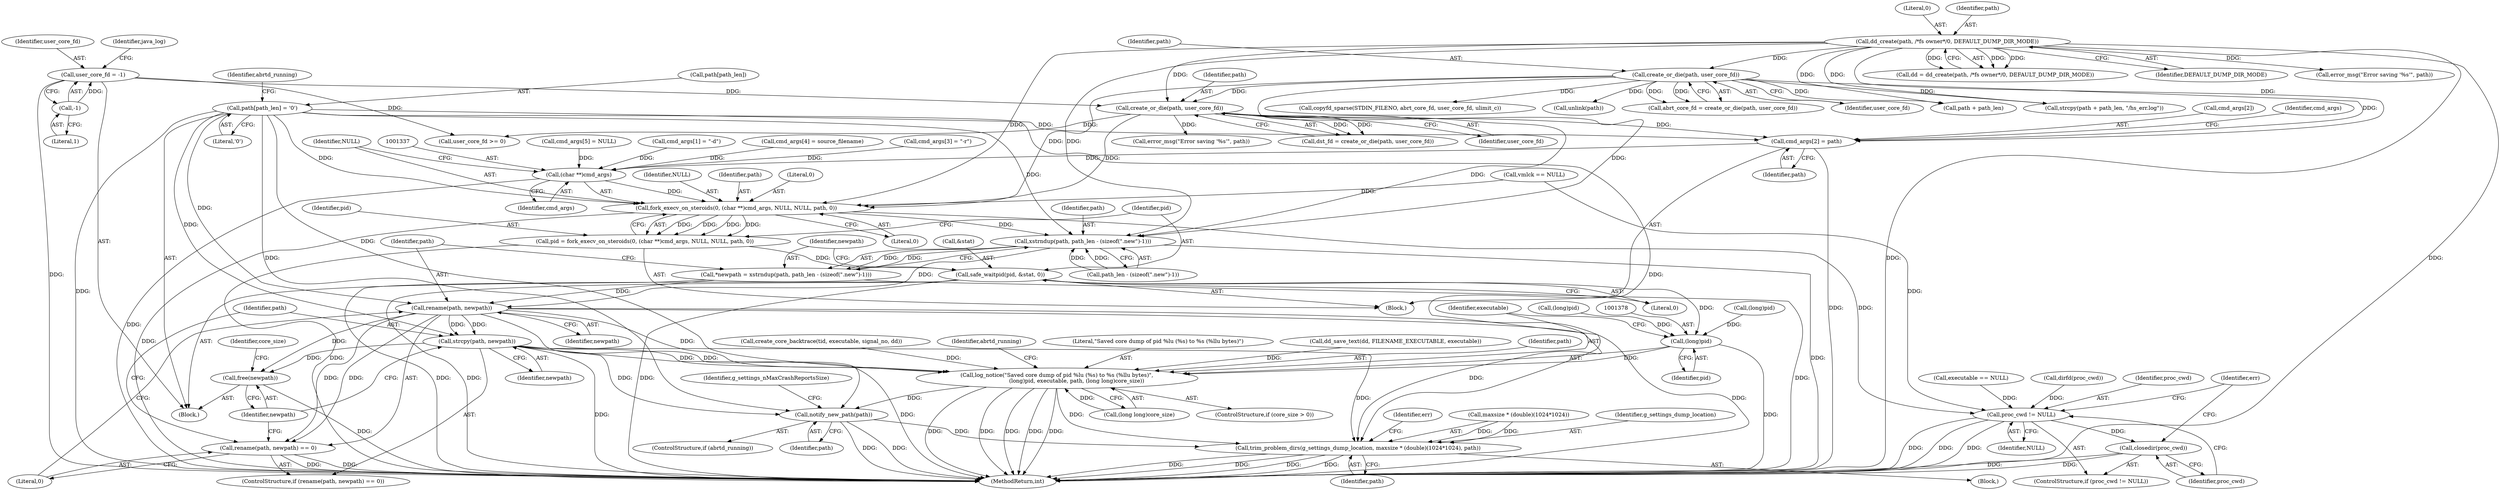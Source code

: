 digraph "0_abrt_3c1b60cfa62d39e5fff5a53a5bc53dae189e740e@array" {
"1001311" [label="(Call,cmd_args[2] = path)"];
"1001150" [label="(Call,create_or_die(path, user_core_fd))"];
"1000777" [label="(Call,dd_create(path, /*fs owner*/0, DEFAULT_DUMP_DIR_MODE))"];
"1001286" [label="(Call,path[path_len] = '\0')"];
"1001244" [label="(Call,create_or_die(path, user_core_fd))"];
"1001190" [label="(Call,user_core_fd = -1)"];
"1001192" [label="(Call,-1)"];
"1001336" [label="(Call,(char **)cmd_args)"];
"1001334" [label="(Call,fork_execv_on_steroids(0, (char **)cmd_args, NULL, NULL, path, 0))"];
"1001332" [label="(Call,pid = fork_execv_on_steroids(0, (char **)cmd_args, NULL, NULL, path, 0))"];
"1001344" [label="(Call,safe_waitpid(pid, &stat, 0))"];
"1001377" [label="(Call,(long)pid)"];
"1001375" [label="(Call,log_notice(\"Saved core dump of pid %lu (%s) to %s (%llu bytes)\",\n                       (long)pid, executable, path, (long long)core_size))"];
"1001387" [label="(Call,notify_new_path(path))"];
"1001405" [label="(Call,trim_problem_dirs(g_settings_dump_location, maxsize * (double)(1024*1024), path))"];
"1001352" [label="(Call,xstrndup(path, path_len - (sizeof(\".new\")-1)))"];
"1001350" [label="(Call,*newpath = xstrndup(path, path_len - (sizeof(\".new\")-1)))"];
"1001362" [label="(Call,rename(path, newpath))"];
"1001361" [label="(Call,rename(path, newpath) == 0)"];
"1001366" [label="(Call,strcpy(path, newpath))"];
"1001369" [label="(Call,free(newpath))"];
"1001440" [label="(Call,proc_cwd != NULL)"];
"1001443" [label="(Call,closedir(proc_cwd))"];
"1001326" [label="(Call,cmd_args[5] = NULL)"];
"1001191" [label="(Identifier,user_core_fd)"];
"1001385" [label="(ControlStructure,if (abrtd_running))"];
"1001221" [label="(Call,(long)pid)"];
"1000783" [label="(Block,)"];
"1001444" [label="(Identifier,proc_cwd)"];
"1001350" [label="(Call,*newpath = xstrndup(path, path_len - (sizeof(\".new\")-1)))"];
"1001306" [label="(Call,cmd_args[1] = \"-d\")"];
"1001246" [label="(Identifier,user_core_fd)"];
"1000994" [label="(Call,dd_save_text(dd, FILENAME_EXECUTABLE, executable))"];
"1001360" [label="(ControlStructure,if (rename(path, newpath) == 0))"];
"1001381" [label="(Identifier,path)"];
"1001155" [label="(Call,copyfd_sparse(STDIN_FILENO, abrt_core_fd, user_core_fd, ulimit_c))"];
"1001405" [label="(Call,trim_problem_dirs(g_settings_dump_location, maxsize * (double)(1024*1024), path))"];
"1001373" [label="(Identifier,core_size)"];
"1000777" [label="(Call,dd_create(path, /*fs owner*/0, DEFAULT_DUMP_DIR_MODE))"];
"1001443" [label="(Call,closedir(proc_cwd))"];
"1001297" [label="(Block,)"];
"1001446" [label="(Identifier,err)"];
"1001190" [label="(Call,user_core_fd = -1)"];
"1001362" [label="(Call,rename(path, newpath))"];
"1001379" [label="(Identifier,pid)"];
"1001442" [label="(Identifier,NULL)"];
"1001387" [label="(Call,notify_new_path(path))"];
"1001342" [label="(Literal,0)"];
"1001364" [label="(Identifier,newpath)"];
"1001311" [label="(Call,cmd_args[2] = path)"];
"1001354" [label="(Call,path_len - (sizeof(\".new\")-1))"];
"1001340" [label="(Identifier,NULL)"];
"1001178" [label="(Call,unlink(path))"];
"1001321" [label="(Call,cmd_args[4] = source_filename)"];
"1001286" [label="(Call,path[path_len] = '\0')"];
"1001264" [label="(Call,error_msg(\"Error saving '%s'\", path))"];
"1001416" [label="(Identifier,err)"];
"1001242" [label="(Call,dst_fd = create_or_die(path, user_core_fd))"];
"1001148" [label="(Call,abrt_core_fd = create_or_die(path, user_core_fd))"];
"1001431" [label="(Call,user_core_fd >= 0)"];
"1001380" [label="(Identifier,executable)"];
"1001344" [label="(Call,safe_waitpid(pid, &stat, 0))"];
"1001382" [label="(Call,(long long)core_size)"];
"1001363" [label="(Identifier,path)"];
"1001312" [label="(Call,cmd_args[2])"];
"1001388" [label="(Identifier,path)"];
"1001370" [label="(Identifier,newpath)"];
"1001351" [label="(Identifier,newpath)"];
"1001276" [label="(Call,create_core_backtrace(tid, executable, signal_no, dd))"];
"1001332" [label="(Call,pid = fork_execv_on_steroids(0, (char **)cmd_args, NULL, NULL, path, 0))"];
"1001290" [label="(Literal,'\0')"];
"1001237" [label="(Call,path + path_len)"];
"1001236" [label="(Call,strcpy(path + path_len, \"/hs_err.log\"))"];
"1001367" [label="(Identifier,path)"];
"1001244" [label="(Call,create_or_die(path, user_core_fd))"];
"1001365" [label="(Literal,0)"];
"1001352" [label="(Call,xstrndup(path, path_len - (sizeof(\".new\")-1)))"];
"1001293" [label="(Identifier,abrtd_running)"];
"1001341" [label="(Identifier,path)"];
"1001361" [label="(Call,rename(path, newpath) == 0)"];
"1001377" [label="(Call,(long)pid)"];
"1001287" [label="(Call,path[path_len])"];
"1001447" [label="(MethodReturn,int)"];
"1001152" [label="(Identifier,user_core_fd)"];
"1001336" [label="(Call,(char **)cmd_args)"];
"1001439" [label="(ControlStructure,if (proc_cwd != NULL))"];
"1001348" [label="(Literal,0)"];
"1001315" [label="(Identifier,path)"];
"1001151" [label="(Identifier,path)"];
"1001200" [label="(Call,(long)pid)"];
"1001150" [label="(Call,create_or_die(path, user_core_fd))"];
"1001386" [label="(Identifier,abrtd_running)"];
"1001391" [label="(Identifier,g_settings_nMaxCrashReportsSize)"];
"1000775" [label="(Call,dd = dd_create(path, /*fs owner*/0, DEFAULT_DUMP_DIR_MODE))"];
"1001407" [label="(Call,maxsize * (double)(1024*1024))"];
"1000780" [label="(Identifier,DEFAULT_DUMP_DIR_MODE)"];
"1001316" [label="(Call,cmd_args[3] = \"-r\")"];
"1001333" [label="(Identifier,pid)"];
"1001440" [label="(Call,proc_cwd != NULL)"];
"1001353" [label="(Identifier,path)"];
"1000779" [label="(Literal,0)"];
"1001375" [label="(Call,log_notice(\"Saved core dump of pid %lu (%s) to %s (%llu bytes)\",\n                       (long)pid, executable, path, (long long)core_size))"];
"1001414" [label="(Identifier,path)"];
"1001406" [label="(Identifier,g_settings_dump_location)"];
"1001335" [label="(Literal,0)"];
"1001318" [label="(Identifier,cmd_args)"];
"1001339" [label="(Identifier,NULL)"];
"1001136" [label="(Call,error_msg(\"Error saving '%s'\", path))"];
"1001102" [label="(Call,vmlck == NULL)"];
"1001345" [label="(Identifier,pid)"];
"1001371" [label="(ControlStructure,if (core_size > 0))"];
"1001376" [label="(Literal,\"Saved core dump of pid %lu (%s) to %s (%llu bytes)\")"];
"1001334" [label="(Call,fork_execv_on_steroids(0, (char **)cmd_args, NULL, NULL, path, 0))"];
"1001366" [label="(Call,strcpy(path, newpath))"];
"1001346" [label="(Call,&stat)"];
"1000579" [label="(Call,executable == NULL)"];
"1001435" [label="(Call,dirfd(proc_cwd))"];
"1001393" [label="(Block,)"];
"1001338" [label="(Identifier,cmd_args)"];
"1001369" [label="(Call,free(newpath))"];
"1000778" [label="(Identifier,path)"];
"1001245" [label="(Identifier,path)"];
"1001192" [label="(Call,-1)"];
"1001441" [label="(Identifier,proc_cwd)"];
"1001368" [label="(Identifier,newpath)"];
"1001193" [label="(Literal,1)"];
"1001197" [label="(Identifier,java_log)"];
"1001311" -> "1001297"  [label="AST: "];
"1001311" -> "1001315"  [label="CFG: "];
"1001312" -> "1001311"  [label="AST: "];
"1001315" -> "1001311"  [label="AST: "];
"1001318" -> "1001311"  [label="CFG: "];
"1001311" -> "1001447"  [label="DDG: "];
"1001150" -> "1001311"  [label="DDG: "];
"1000777" -> "1001311"  [label="DDG: "];
"1001286" -> "1001311"  [label="DDG: "];
"1001244" -> "1001311"  [label="DDG: "];
"1001311" -> "1001336"  [label="DDG: "];
"1001150" -> "1001148"  [label="AST: "];
"1001150" -> "1001152"  [label="CFG: "];
"1001151" -> "1001150"  [label="AST: "];
"1001152" -> "1001150"  [label="AST: "];
"1001148" -> "1001150"  [label="CFG: "];
"1001150" -> "1001148"  [label="DDG: "];
"1001150" -> "1001148"  [label="DDG: "];
"1000777" -> "1001150"  [label="DDG: "];
"1001150" -> "1001155"  [label="DDG: "];
"1001150" -> "1001178"  [label="DDG: "];
"1001150" -> "1001236"  [label="DDG: "];
"1001150" -> "1001237"  [label="DDG: "];
"1001150" -> "1001244"  [label="DDG: "];
"1001150" -> "1001334"  [label="DDG: "];
"1001150" -> "1001352"  [label="DDG: "];
"1000777" -> "1000775"  [label="AST: "];
"1000777" -> "1000780"  [label="CFG: "];
"1000778" -> "1000777"  [label="AST: "];
"1000779" -> "1000777"  [label="AST: "];
"1000780" -> "1000777"  [label="AST: "];
"1000775" -> "1000777"  [label="CFG: "];
"1000777" -> "1001447"  [label="DDG: "];
"1000777" -> "1001447"  [label="DDG: "];
"1000777" -> "1000775"  [label="DDG: "];
"1000777" -> "1000775"  [label="DDG: "];
"1000777" -> "1000775"  [label="DDG: "];
"1000777" -> "1001136"  [label="DDG: "];
"1000777" -> "1001236"  [label="DDG: "];
"1000777" -> "1001237"  [label="DDG: "];
"1000777" -> "1001244"  [label="DDG: "];
"1000777" -> "1001334"  [label="DDG: "];
"1000777" -> "1001352"  [label="DDG: "];
"1001286" -> "1000783"  [label="AST: "];
"1001286" -> "1001290"  [label="CFG: "];
"1001287" -> "1001286"  [label="AST: "];
"1001290" -> "1001286"  [label="AST: "];
"1001293" -> "1001286"  [label="CFG: "];
"1001286" -> "1001447"  [label="DDG: "];
"1001286" -> "1001334"  [label="DDG: "];
"1001286" -> "1001352"  [label="DDG: "];
"1001286" -> "1001362"  [label="DDG: "];
"1001286" -> "1001366"  [label="DDG: "];
"1001286" -> "1001375"  [label="DDG: "];
"1001286" -> "1001387"  [label="DDG: "];
"1001286" -> "1001405"  [label="DDG: "];
"1001244" -> "1001242"  [label="AST: "];
"1001244" -> "1001246"  [label="CFG: "];
"1001245" -> "1001244"  [label="AST: "];
"1001246" -> "1001244"  [label="AST: "];
"1001242" -> "1001244"  [label="CFG: "];
"1001244" -> "1001242"  [label="DDG: "];
"1001244" -> "1001242"  [label="DDG: "];
"1001190" -> "1001244"  [label="DDG: "];
"1001244" -> "1001264"  [label="DDG: "];
"1001244" -> "1001334"  [label="DDG: "];
"1001244" -> "1001352"  [label="DDG: "];
"1001244" -> "1001431"  [label="DDG: "];
"1001190" -> "1000783"  [label="AST: "];
"1001190" -> "1001192"  [label="CFG: "];
"1001191" -> "1001190"  [label="AST: "];
"1001192" -> "1001190"  [label="AST: "];
"1001197" -> "1001190"  [label="CFG: "];
"1001190" -> "1001447"  [label="DDG: "];
"1001192" -> "1001190"  [label="DDG: "];
"1001190" -> "1001431"  [label="DDG: "];
"1001192" -> "1001193"  [label="CFG: "];
"1001193" -> "1001192"  [label="AST: "];
"1001336" -> "1001334"  [label="AST: "];
"1001336" -> "1001338"  [label="CFG: "];
"1001337" -> "1001336"  [label="AST: "];
"1001338" -> "1001336"  [label="AST: "];
"1001339" -> "1001336"  [label="CFG: "];
"1001336" -> "1001447"  [label="DDG: "];
"1001336" -> "1001334"  [label="DDG: "];
"1001306" -> "1001336"  [label="DDG: "];
"1001321" -> "1001336"  [label="DDG: "];
"1001316" -> "1001336"  [label="DDG: "];
"1001326" -> "1001336"  [label="DDG: "];
"1001334" -> "1001332"  [label="AST: "];
"1001334" -> "1001342"  [label="CFG: "];
"1001335" -> "1001334"  [label="AST: "];
"1001339" -> "1001334"  [label="AST: "];
"1001340" -> "1001334"  [label="AST: "];
"1001341" -> "1001334"  [label="AST: "];
"1001342" -> "1001334"  [label="AST: "];
"1001332" -> "1001334"  [label="CFG: "];
"1001334" -> "1001447"  [label="DDG: "];
"1001334" -> "1001332"  [label="DDG: "];
"1001334" -> "1001332"  [label="DDG: "];
"1001334" -> "1001332"  [label="DDG: "];
"1001334" -> "1001332"  [label="DDG: "];
"1001102" -> "1001334"  [label="DDG: "];
"1001334" -> "1001352"  [label="DDG: "];
"1001334" -> "1001440"  [label="DDG: "];
"1001332" -> "1001297"  [label="AST: "];
"1001333" -> "1001332"  [label="AST: "];
"1001345" -> "1001332"  [label="CFG: "];
"1001332" -> "1001447"  [label="DDG: "];
"1001332" -> "1001344"  [label="DDG: "];
"1001344" -> "1001297"  [label="AST: "];
"1001344" -> "1001348"  [label="CFG: "];
"1001345" -> "1001344"  [label="AST: "];
"1001346" -> "1001344"  [label="AST: "];
"1001348" -> "1001344"  [label="AST: "];
"1001351" -> "1001344"  [label="CFG: "];
"1001344" -> "1001447"  [label="DDG: "];
"1001344" -> "1001447"  [label="DDG: "];
"1001344" -> "1001447"  [label="DDG: "];
"1001344" -> "1001377"  [label="DDG: "];
"1001377" -> "1001375"  [label="AST: "];
"1001377" -> "1001379"  [label="CFG: "];
"1001378" -> "1001377"  [label="AST: "];
"1001379" -> "1001377"  [label="AST: "];
"1001380" -> "1001377"  [label="CFG: "];
"1001377" -> "1001447"  [label="DDG: "];
"1001377" -> "1001375"  [label="DDG: "];
"1001221" -> "1001377"  [label="DDG: "];
"1001200" -> "1001377"  [label="DDG: "];
"1001375" -> "1001371"  [label="AST: "];
"1001375" -> "1001382"  [label="CFG: "];
"1001376" -> "1001375"  [label="AST: "];
"1001380" -> "1001375"  [label="AST: "];
"1001381" -> "1001375"  [label="AST: "];
"1001382" -> "1001375"  [label="AST: "];
"1001386" -> "1001375"  [label="CFG: "];
"1001375" -> "1001447"  [label="DDG: "];
"1001375" -> "1001447"  [label="DDG: "];
"1001375" -> "1001447"  [label="DDG: "];
"1001375" -> "1001447"  [label="DDG: "];
"1001375" -> "1001447"  [label="DDG: "];
"1001276" -> "1001375"  [label="DDG: "];
"1000994" -> "1001375"  [label="DDG: "];
"1001362" -> "1001375"  [label="DDG: "];
"1001366" -> "1001375"  [label="DDG: "];
"1001382" -> "1001375"  [label="DDG: "];
"1001375" -> "1001387"  [label="DDG: "];
"1001375" -> "1001405"  [label="DDG: "];
"1001387" -> "1001385"  [label="AST: "];
"1001387" -> "1001388"  [label="CFG: "];
"1001388" -> "1001387"  [label="AST: "];
"1001391" -> "1001387"  [label="CFG: "];
"1001387" -> "1001447"  [label="DDG: "];
"1001387" -> "1001447"  [label="DDG: "];
"1001362" -> "1001387"  [label="DDG: "];
"1001366" -> "1001387"  [label="DDG: "];
"1001387" -> "1001405"  [label="DDG: "];
"1001405" -> "1001393"  [label="AST: "];
"1001405" -> "1001414"  [label="CFG: "];
"1001406" -> "1001405"  [label="AST: "];
"1001407" -> "1001405"  [label="AST: "];
"1001414" -> "1001405"  [label="AST: "];
"1001416" -> "1001405"  [label="CFG: "];
"1001405" -> "1001447"  [label="DDG: "];
"1001405" -> "1001447"  [label="DDG: "];
"1001405" -> "1001447"  [label="DDG: "];
"1001405" -> "1001447"  [label="DDG: "];
"1001407" -> "1001405"  [label="DDG: "];
"1001407" -> "1001405"  [label="DDG: "];
"1001362" -> "1001405"  [label="DDG: "];
"1001366" -> "1001405"  [label="DDG: "];
"1001352" -> "1001350"  [label="AST: "];
"1001352" -> "1001354"  [label="CFG: "];
"1001353" -> "1001352"  [label="AST: "];
"1001354" -> "1001352"  [label="AST: "];
"1001350" -> "1001352"  [label="CFG: "];
"1001352" -> "1001447"  [label="DDG: "];
"1001352" -> "1001350"  [label="DDG: "];
"1001352" -> "1001350"  [label="DDG: "];
"1001354" -> "1001352"  [label="DDG: "];
"1001354" -> "1001352"  [label="DDG: "];
"1001352" -> "1001362"  [label="DDG: "];
"1001350" -> "1000783"  [label="AST: "];
"1001351" -> "1001350"  [label="AST: "];
"1001363" -> "1001350"  [label="CFG: "];
"1001350" -> "1001447"  [label="DDG: "];
"1001350" -> "1001362"  [label="DDG: "];
"1001362" -> "1001361"  [label="AST: "];
"1001362" -> "1001364"  [label="CFG: "];
"1001363" -> "1001362"  [label="AST: "];
"1001364" -> "1001362"  [label="AST: "];
"1001365" -> "1001362"  [label="CFG: "];
"1001362" -> "1001447"  [label="DDG: "];
"1001362" -> "1001361"  [label="DDG: "];
"1001362" -> "1001361"  [label="DDG: "];
"1001362" -> "1001366"  [label="DDG: "];
"1001362" -> "1001366"  [label="DDG: "];
"1001362" -> "1001369"  [label="DDG: "];
"1001361" -> "1001360"  [label="AST: "];
"1001361" -> "1001365"  [label="CFG: "];
"1001365" -> "1001361"  [label="AST: "];
"1001367" -> "1001361"  [label="CFG: "];
"1001370" -> "1001361"  [label="CFG: "];
"1001361" -> "1001447"  [label="DDG: "];
"1001361" -> "1001447"  [label="DDG: "];
"1001366" -> "1001360"  [label="AST: "];
"1001366" -> "1001368"  [label="CFG: "];
"1001367" -> "1001366"  [label="AST: "];
"1001368" -> "1001366"  [label="AST: "];
"1001370" -> "1001366"  [label="CFG: "];
"1001366" -> "1001447"  [label="DDG: "];
"1001366" -> "1001447"  [label="DDG: "];
"1001366" -> "1001369"  [label="DDG: "];
"1001369" -> "1000783"  [label="AST: "];
"1001369" -> "1001370"  [label="CFG: "];
"1001370" -> "1001369"  [label="AST: "];
"1001373" -> "1001369"  [label="CFG: "];
"1001369" -> "1001447"  [label="DDG: "];
"1001440" -> "1001439"  [label="AST: "];
"1001440" -> "1001442"  [label="CFG: "];
"1001441" -> "1001440"  [label="AST: "];
"1001442" -> "1001440"  [label="AST: "];
"1001444" -> "1001440"  [label="CFG: "];
"1001446" -> "1001440"  [label="CFG: "];
"1001440" -> "1001447"  [label="DDG: "];
"1001440" -> "1001447"  [label="DDG: "];
"1001440" -> "1001447"  [label="DDG: "];
"1001435" -> "1001440"  [label="DDG: "];
"1001102" -> "1001440"  [label="DDG: "];
"1000579" -> "1001440"  [label="DDG: "];
"1001440" -> "1001443"  [label="DDG: "];
"1001443" -> "1001439"  [label="AST: "];
"1001443" -> "1001444"  [label="CFG: "];
"1001444" -> "1001443"  [label="AST: "];
"1001446" -> "1001443"  [label="CFG: "];
"1001443" -> "1001447"  [label="DDG: "];
"1001443" -> "1001447"  [label="DDG: "];
}
